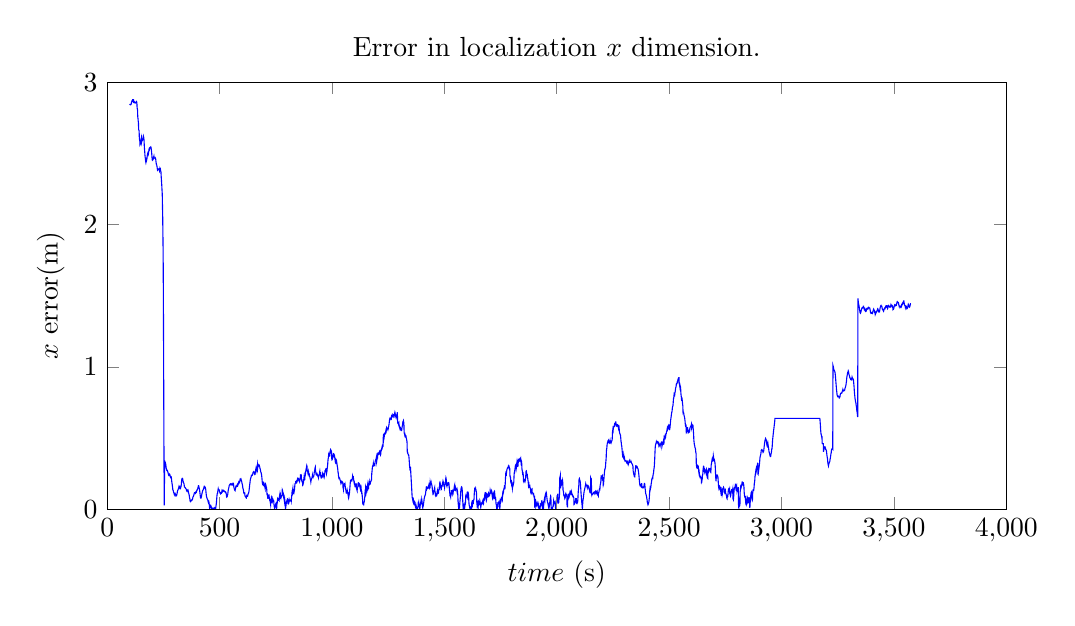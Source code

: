 % This file was created by matplotlib v0.1.0.
% Copyright (c) 2010--2014, Nico Schlömer <nico.schloemer@gmail.com>
% All rights reserved.
% 
% The lastest updates can be retrieved from
% 
% https://github.com/nschloe/matplotlib2tikz
% 
% where you can also submit bug reports and leavecomments.
% 
\begin{tikzpicture}

\begin{axis}[
title={Error in localization $x$ dimension.},
xlabel={$time$ (s)},
ylabel={$x$ error(m)},
xmin=0, xmax=4000,
ymin=0, ymax=3,
axis on top,
width=13cm,
height=7cm
]
\addplot [blue]
coordinates {
(100,2.842)
(101,2.845)
(102,2.845)
(103,2.845)
(104,2.846)
(105,2.844)
(106,2.846)
(107,2.849)
(108,2.86)
(109,2.863)
(110,2.87)
(111,2.87)
(112,2.874)
(113,2.871)
(114,2.874)
(115,2.87)
(116,2.88)
(117,2.88)
(118,2.87)
(119,2.869)
(120,2.862)
(121,2.863)
(122,2.86)
(123,2.86)
(124,2.856)
(125,2.858)
(126,2.857)
(127,2.857)
(128,2.861)
(129,2.862)
(130,2.866)
(131,2.864)
(132,2.861)
(133,2.827)
(134,2.814)
(135,2.809)
(136,2.759)
(137,2.748)
(138,2.729)
(139,2.72)
(140,2.669)
(141,2.664)
(142,2.663)
(143,2.612)
(144,2.599)
(145,2.59)
(146,2.563)
(147,2.567)
(148,2.573)
(149,2.579)
(150,2.587)
(151,2.6)
(152,2.609)
(153,2.579)
(154,2.586)
(155,2.596)
(156,2.592)
(157,2.594)
(158,2.599)
(159,2.608)
(160,2.615)
(161,2.623)
(162,2.617)
(163,2.609)
(164,2.593)
(165,2.557)
(166,2.532)
(167,2.513)
(168,2.489)
(169,2.475)
(170,2.463)
(171,2.447)
(172,2.439)
(173,2.449)
(174,2.457)
(175,2.452)
(176,2.459)
(177,2.466)
(178,2.481)
(179,2.491)
(180,2.501)
(181,2.505)
(182,2.5)
(183,2.495)
(184,2.503)
(185,2.517)
(186,2.529)
(187,2.537)
(188,2.539)
(189,2.534)
(190,2.54)
(191,2.543)
(192,2.544)
(193,2.545)
(194,2.547)
(195,2.543)
(196,2.533)
(197,2.52)
(198,2.503)
(199,2.484)
(200,2.462)
(201,2.454)
(202,2.456)
(203,2.457)
(204,2.465)
(205,2.463)
(206,2.47)
(207,2.477)
(208,2.483)
(209,2.473)
(210,2.471)
(211,2.468)
(212,2.467)
(213,2.466)
(214,2.469)
(215,2.464)
(216,2.461)
(217,2.444)
(218,2.433)
(219,2.424)
(220,2.422)
(221,2.416)
(222,2.405)
(223,2.395)
(224,2.383)
(225,2.385)
(226,2.386)
(227,2.387)
(228,2.388)
(229,2.391)
(230,2.393)
(231,2.394)
(232,2.387)
(233,2.38)
(234,2.389)
(235,2.38)
(236,2.382)
(237,2.387)
(238,2.378)
(239,2.376)
(240,2.347)
(241,2.322)
(242,2.299)
(243,2.272)
(244,2.242)
(245,2.218)
(246,2.129)
(247,2.053)
(248,1.923)
(249,1.788)
(250,1.491)
(251,1.092)
(252,0.648)
(253,0.256)
(254,0.026)
(255,0.231)
(256,0.304)
(257,0.323)
(258,0.33)
(259,0.326)
(260,0.319)
(261,0.309)
(262,0.297)
(263,0.285)
(264,0.28)
(265,0.273)
(266,0.271)
(267,0.273)
(268,0.271)
(269,0.265)
(270,0.263)
(271,0.254)
(272,0.248)
(273,0.239)
(274,0.237)
(275,0.24)
(276,0.243)
(277,0.247)
(278,0.246)
(279,0.243)
(280,0.231)
(281,0.226)
(282,0.223)
(283,0.226)
(284,0.228)
(285,0.226)
(286,0.215)
(287,0.198)
(288,0.185)
(289,0.176)
(290,0.164)
(291,0.152)
(292,0.137)
(293,0.132)
(294,0.13)
(295,0.121)
(296,0.116)
(297,0.112)
(298,0.107)
(299,0.101)
(300,0.105)
(301,0.107)
(302,0.11)
(303,0.106)
(304,0.104)
(305,0.096)
(306,0.092)
(307,0.093)
(308,0.095)
(309,0.097)
(310,0.105)
(311,0.108)
(312,0.121)
(313,0.128)
(314,0.133)
(315,0.136)
(316,0.14)
(317,0.142)
(318,0.149)
(319,0.156)
(320,0.149)
(321,0.151)
(322,0.154)
(323,0.157)
(324,0.151)
(325,0.144)
(326,0.146)
(327,0.151)
(328,0.156)
(329,0.163)
(330,0.176)
(331,0.197)
(332,0.21)
(333,0.216)
(334,0.217)
(335,0.216)
(336,0.212)
(337,0.201)
(338,0.195)
(339,0.189)
(340,0.185)
(341,0.181)
(342,0.177)
(343,0.163)
(344,0.155)
(345,0.155)
(346,0.153)
(347,0.152)
(348,0.147)
(349,0.146)
(350,0.143)
(351,0.142)
(352,0.14)
(353,0.131)
(354,0.128)
(355,0.131)
(356,0.133)
(357,0.13)
(358,0.129)
(359,0.125)
(360,0.13)
(361,0.124)
(362,0.113)
(363,0.112)
(364,0.103)
(365,0.097)
(366,0.083)
(367,0.078)
(368,0.068)
(369,0.057)
(370,0.053)
(371,0.055)
(372,0.057)
(373,0.061)
(374,0.063)
(375,0.064)
(376,0.061)
(377,0.063)
(378,0.064)
(379,0.067)
(380,0.073)
(381,0.081)
(382,0.087)
(383,0.088)
(384,0.091)
(385,0.096)
(386,0.1)
(387,0.111)
(388,0.113)
(389,0.116)
(390,0.116)
(391,0.116)
(392,0.114)
(393,0.112)
(394,0.12)
(395,0.122)
(396,0.117)
(397,0.118)
(398,0.129)
(399,0.133)
(400,0.133)
(401,0.138)
(402,0.142)
(403,0.145)
(404,0.153)
(405,0.156)
(406,0.165)
(407,0.165)
(408,0.157)
(409,0.15)
(410,0.143)
(411,0.135)
(412,0.122)
(413,0.11)
(414,0.096)
(415,0.08)
(416,0.078)
(417,0.077)
(418,0.082)
(419,0.085)
(420,0.095)
(421,0.103)
(422,0.112)
(423,0.118)
(424,0.125)
(425,0.132)
(426,0.133)
(427,0.134)
(428,0.142)
(429,0.144)
(430,0.151)
(431,0.156)
(432,0.161)
(433,0.16)
(434,0.155)
(435,0.148)
(436,0.145)
(437,0.148)
(438,0.142)
(439,0.13)
(440,0.112)
(441,0.099)
(442,0.089)
(443,0.082)
(444,0.078)
(445,0.073)
(446,0.07)
(447,0.067)
(448,0.062)
(449,0.053)
(450,0.048)
(451,0.053)
(452,0.055)
(453,0.046)
(454,0.034)
(455,0.015)
(456,0.004)
(457,0.017)
(458,0.023)
(459,0.024)
(460,0.019)
(461,0.024)
(462,0.02)
(463,0.016)
(464,0.01)
(465,0.005)
(466,0.007)
(467,0.003)
(468,0.003)
(469,0.004)
(470,0.003)
(471,0.005)
(472,0.003)
(473,0.005)
(474,0.002)
(475,0.003)
(476,0.001)
(477,0.007)
(478,0.009)
(479,0.003)
(480,0.002)
(481,0.002)
(482,0.001)
(483,0.007)
(484,0.021)
(485,0.033)
(486,0.045)
(487,0.065)
(488,0.089)
(489,0.103)
(490,0.111)
(491,0.111)
(492,0.123)
(493,0.134)
(494,0.143)
(495,0.137)
(496,0.137)
(497,0.135)
(498,0.136)
(499,0.13)
(500,0.123)
(501,0.118)
(502,0.113)
(503,0.113)
(504,0.109)
(505,0.112)
(506,0.109)
(507,0.11)
(508,0.111)
(509,0.115)
(510,0.124)
(511,0.132)
(512,0.129)
(513,0.122)
(514,0.124)
(515,0.132)
(516,0.134)
(517,0.134)
(518,0.132)
(519,0.131)
(520,0.126)
(521,0.126)
(522,0.126)
(523,0.122)
(524,0.122)
(525,0.12)
(526,0.122)
(527,0.121)
(528,0.113)
(529,0.113)
(530,0.105)
(531,0.09)
(532,0.085)
(533,0.087)
(534,0.089)
(535,0.098)
(536,0.101)
(537,0.112)
(538,0.127)
(539,0.137)
(540,0.142)
(541,0.151)
(542,0.157)
(543,0.167)
(544,0.168)
(545,0.171)
(546,0.174)
(547,0.173)
(548,0.176)
(549,0.178)
(550,0.179)
(551,0.174)
(552,0.176)
(553,0.177)
(554,0.177)
(555,0.175)
(556,0.169)
(557,0.17)
(558,0.174)
(559,0.182)
(560,0.182)
(561,0.182)
(562,0.178)
(563,0.162)
(564,0.153)
(565,0.146)
(566,0.14)
(567,0.135)
(568,0.132)
(569,0.13)
(570,0.138)
(571,0.145)
(572,0.156)
(573,0.162)
(574,0.161)
(575,0.158)
(576,0.16)
(577,0.165)
(578,0.169)
(579,0.161)
(580,0.161)
(581,0.166)
(582,0.173)
(583,0.175)
(584,0.188)
(585,0.189)
(586,0.195)
(587,0.194)
(588,0.193)
(589,0.189)
(590,0.199)
(591,0.207)
(592,0.205)
(593,0.21)
(594,0.209)
(595,0.212)
(596,0.207)
(597,0.202)
(598,0.194)
(599,0.19)
(600,0.179)
(601,0.175)
(602,0.168)
(603,0.156)
(604,0.144)
(605,0.142)
(606,0.136)
(607,0.124)
(608,0.112)
(609,0.109)
(610,0.108)
(611,0.107)
(612,0.11)
(613,0.095)
(614,0.09)
(615,0.09)
(616,0.089)
(617,0.083)
(618,0.079)
(619,0.078)
(620,0.093)
(621,0.096)
(622,0.093)
(623,0.093)
(624,0.09)
(625,0.091)
(626,0.098)
(627,0.106)
(628,0.111)
(629,0.112)
(630,0.119)
(631,0.127)
(632,0.142)
(633,0.155)
(634,0.173)
(635,0.182)
(636,0.197)
(637,0.209)
(638,0.214)
(639,0.219)
(640,0.225)
(641,0.232)
(642,0.238)
(643,0.239)
(644,0.238)
(645,0.24)
(646,0.239)
(647,0.243)
(648,0.25)
(649,0.258)
(650,0.258)
(651,0.262)
(652,0.264)
(653,0.261)
(654,0.256)
(655,0.252)
(656,0.247)
(657,0.243)
(658,0.244)
(659,0.259)
(660,0.268)
(661,0.28)
(662,0.288)
(663,0.275)
(664,0.276)
(665,0.281)
(666,0.272)
(667,0.287)
(668,0.301)
(669,0.314)
(670,0.295)
(671,0.308)
(672,0.311)
(673,0.307)
(674,0.305)
(675,0.307)
(676,0.304)
(677,0.306)
(678,0.298)
(679,0.294)
(680,0.284)
(681,0.281)
(682,0.272)
(683,0.263)
(684,0.259)
(685,0.255)
(686,0.248)
(687,0.239)
(688,0.225)
(689,0.207)
(690,0.189)
(691,0.18)
(692,0.184)
(693,0.183)
(694,0.178)
(695,0.186)
(696,0.188)
(697,0.184)
(698,0.171)
(699,0.162)
(700,0.163)
(701,0.167)
(702,0.15)
(703,0.143)
(704,0.163)
(705,0.175)
(706,0.171)
(707,0.16)
(708,0.155)
(709,0.149)
(710,0.137)
(711,0.103)
(712,0.1)
(713,0.102)
(714,0.077)
(715,0.076)
(716,0.077)
(717,0.087)
(718,0.091)
(719,0.092)
(720,0.104)
(721,0.08)
(722,0.073)
(723,0.062)
(724,0.058)
(725,0.056)
(726,0.043)
(727,0.033)
(728,0.059)
(729,0.056)
(730,0.053)
(731,0.083)
(732,0.079)
(733,0.075)
(734,0.078)
(735,0.066)
(736,0.056)
(737,0.062)
(738,0.066)
(739,0.062)
(740,0.061)
(741,0.056)
(742,0.033)
(743,0.022)
(744,0.011)
(745,0.002)
(746,0.008)
(747,0.02)
(748,0.019)
(749,0.03)
(750,0.038)
(751,0.041)
(752,0.017)
(753,0.013)
(754,0.006)
(755,0.031)
(756,0.039)
(757,0.05)
(758,0.069)
(759,0.077)
(760,0.075)
(761,0.075)
(762,0.068)
(763,0.067)
(764,0.061)
(765,0.059)
(766,0.084)
(767,0.094)
(768,0.103)
(769,0.072)
(770,0.089)
(771,0.097)
(772,0.085)
(773,0.079)
(774,0.087)
(775,0.086)
(776,0.087)
(777,0.093)
(778,0.098)
(779,0.136)
(780,0.132)
(781,0.12)
(782,0.116)
(783,0.115)
(784,0.103)
(785,0.089)
(786,0.075)
(787,0.071)
(788,0.062)
(789,0.051)
(790,0.067)
(791,0.053)
(792,0.042)
(793,0.001)
(794,0.009)
(795,0.019)
(796,0.035)
(797,0.043)
(798,0.051)
(799,0.059)
(800,0.06)
(801,0.069)
(802,0.072)
(803,0.07)
(804,0.038)
(805,0.049)
(806,0.038)
(807,0.04)
(808,0.042)
(809,0.05)
(810,0.065)
(811,0.059)
(812,0.058)
(813,0.064)
(814,0.065)
(815,0.065)
(816,0.064)
(817,0.061)
(818,0.066)
(819,0.058)
(820,0.078)
(821,0.092)
(822,0.112)
(823,0.129)
(824,0.13)
(825,0.136)
(826,0.146)
(827,0.121)
(828,0.127)
(829,0.119)
(830,0.123)
(831,0.117)
(832,0.125)
(833,0.134)
(834,0.151)
(835,0.172)
(836,0.18)
(837,0.182)
(838,0.183)
(839,0.195)
(840,0.196)
(841,0.183)
(842,0.183)
(843,0.183)
(844,0.199)
(845,0.198)
(846,0.207)
(847,0.214)
(848,0.212)
(849,0.207)
(850,0.214)
(851,0.211)
(852,0.212)
(853,0.206)
(854,0.205)
(855,0.2)
(856,0.194)
(857,0.201)
(858,0.212)
(859,0.22)
(860,0.239)
(861,0.238)
(862,0.241)
(863,0.242)
(864,0.215)
(865,0.204)
(866,0.198)
(867,0.201)
(868,0.194)
(869,0.188)
(870,0.168)
(871,0.17)
(872,0.184)
(873,0.184)
(874,0.2)
(875,0.214)
(876,0.227)
(877,0.209)
(878,0.206)
(879,0.207)
(880,0.233)
(881,0.236)
(882,0.248)
(883,0.26)
(884,0.273)
(885,0.281)
(886,0.29)
(887,0.298)
(888,0.306)
(889,0.3)
(890,0.272)
(891,0.266)
(892,0.264)
(893,0.253)
(894,0.246)
(895,0.251)
(896,0.261)
(897,0.247)
(898,0.244)
(899,0.245)
(900,0.23)
(901,0.23)
(902,0.224)
(903,0.213)
(904,0.212)
(905,0.202)
(906,0.192)
(907,0.203)
(908,0.207)
(909,0.211)
(910,0.217)
(911,0.218)
(912,0.226)
(913,0.237)
(914,0.224)
(915,0.223)
(916,0.222)
(917,0.232)
(918,0.234)
(919,0.233)
(920,0.24)
(921,0.255)
(922,0.265)
(923,0.274)
(924,0.28)
(925,0.292)
(926,0.296)
(927,0.265)
(928,0.261)
(929,0.249)
(930,0.241)
(931,0.239)
(932,0.239)
(933,0.24)
(934,0.247)
(935,0.243)
(936,0.235)
(937,0.235)
(938,0.23)
(939,0.233)
(940,0.223)
(941,0.232)
(942,0.234)
(943,0.235)
(944,0.247)
(945,0.26)
(946,0.268)
(947,0.255)
(948,0.249)
(949,0.26)
(950,0.232)
(951,0.227)
(952,0.22)
(953,0.221)
(954,0.227)
(955,0.223)
(956,0.226)
(957,0.233)
(958,0.244)
(959,0.235)
(960,0.239)
(961,0.247)
(962,0.244)
(963,0.239)
(964,0.226)
(965,0.222)
(966,0.23)
(967,0.25)
(968,0.253)
(969,0.269)
(970,0.269)
(971,0.272)
(972,0.277)
(973,0.272)
(974,0.276)
(975,0.27)
(976,0.253)
(977,0.262)
(978,0.267)
(979,0.289)
(980,0.301)
(981,0.315)
(982,0.338)
(983,0.353)
(984,0.36)
(985,0.378)
(986,0.37)
(987,0.372)
(988,0.379)
(989,0.386)
(990,0.371)
(991,0.389)
(992,0.402)
(993,0.413)
(994,0.419)
(995,0.416)
(996,0.412)
(997,0.409)
(998,0.401)
(999,0.356)
(1000,0.346)
(1001,0.347)
(1002,0.361)
(1003,0.36)
(1004,0.368)
(1005,0.382)
(1006,0.387)
(1007,0.385)
(1008,0.379)
(1009,0.385)
(1010,0.382)
(1011,0.378)
(1012,0.371)
(1013,0.353)
(1014,0.344)
(1015,0.334)
(1016,0.339)
(1017,0.344)
(1018,0.335)
(1019,0.324)
(1020,0.326)
(1021,0.333)
(1022,0.323)
(1023,0.31)
(1024,0.299)
(1025,0.293)
(1026,0.278)
(1027,0.259)
(1028,0.254)
(1029,0.234)
(1030,0.228)
(1031,0.216)
(1032,0.217)
(1033,0.221)
(1034,0.219)
(1035,0.212)
(1036,0.205)
(1037,0.201)
(1038,0.199)
(1039,0.187)
(1040,0.18)
(1041,0.184)
(1042,0.191)
(1043,0.187)
(1044,0.186)
(1045,0.188)
(1046,0.192)
(1047,0.19)
(1048,0.188)
(1049,0.154)
(1050,0.149)
(1051,0.139)
(1052,0.158)
(1053,0.166)
(1054,0.177)
(1055,0.178)
(1056,0.174)
(1057,0.17)
(1058,0.175)
(1059,0.16)
(1060,0.151)
(1061,0.14)
(1062,0.133)
(1063,0.121)
(1064,0.113)
(1065,0.114)
(1066,0.114)
(1067,0.121)
(1068,0.132)
(1069,0.124)
(1070,0.114)
(1071,0.117)
(1072,0.113)
(1073,0.084)
(1074,0.078)
(1075,0.087)
(1076,0.096)
(1077,0.105)
(1078,0.115)
(1079,0.134)
(1080,0.154)
(1081,0.177)
(1082,0.196)
(1083,0.195)
(1084,0.205)
(1085,0.206)
(1086,0.203)
(1087,0.208)
(1088,0.208)
(1089,0.204)
(1090,0.211)
(1091,0.219)
(1092,0.233)
(1093,0.226)
(1094,0.225)
(1095,0.226)
(1096,0.211)
(1097,0.202)
(1098,0.192)
(1099,0.183)
(1100,0.187)
(1101,0.179)
(1102,0.174)
(1103,0.153)
(1104,0.17)
(1105,0.173)
(1106,0.17)
(1107,0.169)
(1108,0.181)
(1109,0.146)
(1110,0.141)
(1111,0.135)
(1112,0.13)
(1113,0.152)
(1114,0.155)
(1115,0.156)
(1116,0.179)
(1117,0.184)
(1118,0.185)
(1119,0.174)
(1120,0.18)
(1121,0.18)
(1122,0.177)
(1123,0.169)
(1124,0.157)
(1125,0.151)
(1126,0.144)
(1127,0.16)
(1128,0.156)
(1129,0.159)
(1130,0.138)
(1131,0.135)
(1132,0.115)
(1133,0.117)
(1134,0.106)
(1135,0.088)
(1136,0.074)
(1137,0.04)
(1138,0.035)
(1139,0.033)
(1140,0.033)
(1141,0.031)
(1142,0.04)
(1143,0.053)
(1144,0.054)
(1145,0.068)
(1146,0.085)
(1147,0.112)
(1148,0.105)
(1149,0.102)
(1150,0.154)
(1151,0.148)
(1152,0.151)
(1153,0.123)
(1154,0.132)
(1155,0.142)
(1156,0.14)
(1157,0.149)
(1158,0.164)
(1159,0.174)
(1160,0.15)
(1161,0.16)
(1162,0.162)
(1163,0.157)
(1164,0.179)
(1165,0.181)
(1166,0.191)
(1167,0.176)
(1168,0.179)
(1169,0.178)
(1170,0.177)
(1171,0.185)
(1172,0.194)
(1173,0.195)
(1174,0.198)
(1175,0.204)
(1176,0.205)
(1177,0.25)
(1178,0.262)
(1179,0.279)
(1180,0.297)
(1181,0.302)
(1182,0.306)
(1183,0.31)
(1184,0.32)
(1185,0.303)
(1186,0.303)
(1187,0.304)
(1188,0.314)
(1189,0.317)
(1190,0.32)
(1191,0.316)
(1192,0.332)
(1193,0.338)
(1194,0.344)
(1195,0.349)
(1196,0.352)
(1197,0.36)
(1198,0.367)
(1199,0.335)
(1200,0.345)
(1201,0.352)
(1202,0.363)
(1203,0.362)
(1204,0.394)
(1205,0.395)
(1206,0.394)
(1207,0.389)
(1208,0.385)
(1209,0.386)
(1210,0.392)
(1211,0.407)
(1212,0.408)
(1213,0.41)
(1214,0.391)
(1215,0.386)
(1216,0.381)
(1217,0.386)
(1218,0.405)
(1219,0.411)
(1220,0.414)
(1221,0.421)
(1222,0.431)
(1223,0.438)
(1224,0.432)
(1225,0.438)
(1226,0.441)
(1227,0.442)
(1228,0.499)
(1229,0.517)
(1230,0.531)
(1231,0.494)
(1232,0.503)
(1233,0.515)
(1234,0.527)
(1235,0.533)
(1236,0.532)
(1237,0.537)
(1238,0.538)
(1239,0.546)
(1240,0.536)
(1241,0.539)
(1242,0.564)
(1243,0.573)
(1244,0.569)
(1245,0.567)
(1246,0.568)
(1247,0.564)
(1248,0.561)
(1249,0.557)
(1250,0.562)
(1251,0.578)
(1252,0.58)
(1253,0.587)
(1254,0.598)
(1255,0.612)
(1256,0.626)
(1257,0.635)
(1258,0.639)
(1259,0.636)
(1260,0.632)
(1261,0.634)
(1262,0.638)
(1263,0.64)
(1264,0.637)
(1265,0.655)
(1266,0.66)
(1267,0.661)
(1268,0.664)
(1269,0.656)
(1270,0.656)
(1271,0.647)
(1272,0.646)
(1273,0.657)
(1274,0.664)
(1275,0.665)
(1276,0.663)
(1277,0.658)
(1278,0.669)
(1279,0.674)
(1280,0.681)
(1281,0.675)
(1282,0.665)
(1283,0.659)
(1284,0.649)
(1285,0.644)
(1286,0.651)
(1287,0.66)
(1288,0.659)
(1289,0.654)
(1290,0.672)
(1291,0.681)
(1292,0.61)
(1293,0.612)
(1294,0.612)
(1295,0.61)
(1296,0.597)
(1297,0.592)
(1298,0.599)
(1299,0.581)
(1300,0.582)
(1301,0.573)
(1302,0.567)
(1303,0.573)
(1304,0.574)
(1305,0.558)
(1306,0.559)
(1307,0.562)
(1308,0.559)
(1309,0.553)
(1310,0.553)
(1311,0.567)
(1312,0.576)
(1313,0.586)
(1314,0.593)
(1315,0.608)
(1316,0.617)
(1317,0.618)
(1318,0.622)
(1319,0.61)
(1320,0.609)
(1321,0.542)
(1322,0.532)
(1323,0.527)
(1324,0.519)
(1325,0.524)
(1326,0.516)
(1327,0.512)
(1328,0.518)
(1329,0.517)
(1330,0.504)
(1331,0.498)
(1332,0.491)
(1333,0.481)
(1334,0.472)
(1335,0.406)
(1336,0.397)
(1337,0.398)
(1338,0.389)
(1339,0.388)
(1340,0.381)
(1341,0.381)
(1342,0.375)
(1343,0.356)
(1344,0.335)
(1345,0.309)
(1346,0.294)
(1347,0.283)
(1348,0.269)
(1349,0.299)
(1350,0.279)
(1351,0.246)
(1352,0.223)
(1353,0.193)
(1354,0.168)
(1355,0.136)
(1356,0.106)
(1357,0.084)
(1358,0.075)
(1359,0.067)
(1360,0.079)
(1361,0.079)
(1362,0.069)
(1363,0.04)
(1364,0.037)
(1365,0.045)
(1366,0.051)
(1367,0.053)
(1368,0.037)
(1369,0.034)
(1370,0.026)
(1371,0.021)
(1372,0.012)
(1373,0.008)
(1374,0.027)
(1375,0.02)
(1376,0.004)
(1377,0.001)
(1378,0.003)
(1379,0.007)
(1380,0.006)
(1381,0.013)
(1382,0.015)
(1383,0.018)
(1384,0.044)
(1385,0.042)
(1386,0.049)
(1387,0.033)
(1388,0.027)
(1389,0.014)
(1390,0.0)
(1391,0.002)
(1392,0.014)
(1393,0.035)
(1394,0.04)
(1395,0.048)
(1396,0.056)
(1397,0.065)
(1398,0.038)
(1399,0.039)
(1400,0.038)
(1401,0.05)
(1402,0.038)
(1403,0.016)
(1404,0.009)
(1405,0.019)
(1406,0.023)
(1407,0.031)
(1408,0.044)
(1409,0.055)
(1410,0.072)
(1411,0.079)
(1412,0.086)
(1413,0.091)
(1414,0.097)
(1415,0.099)
(1416,0.105)
(1417,0.117)
(1418,0.131)
(1419,0.144)
(1420,0.156)
(1421,0.155)
(1422,0.147)
(1423,0.154)
(1424,0.153)
(1425,0.153)
(1426,0.148)
(1427,0.15)
(1428,0.153)
(1429,0.16)
(1430,0.156)
(1431,0.164)
(1432,0.173)
(1433,0.167)
(1434,0.154)
(1435,0.147)
(1436,0.15)
(1437,0.185)
(1438,0.175)
(1439,0.182)
(1440,0.184)
(1441,0.189)
(1442,0.177)
(1443,0.178)
(1444,0.17)
(1445,0.163)
(1446,0.153)
(1447,0.132)
(1448,0.126)
(1449,0.113)
(1450,0.098)
(1451,0.123)
(1452,0.12)
(1453,0.121)
(1454,0.127)
(1455,0.134)
(1456,0.145)
(1457,0.151)
(1458,0.128)
(1459,0.115)
(1460,0.104)
(1461,0.111)
(1462,0.107)
(1463,0.094)
(1464,0.092)
(1465,0.092)
(1466,0.095)
(1467,0.1)
(1468,0.118)
(1469,0.131)
(1470,0.136)
(1471,0.11)
(1472,0.11)
(1473,0.111)
(1474,0.114)
(1475,0.133)
(1476,0.134)
(1477,0.138)
(1478,0.143)
(1479,0.172)
(1480,0.165)
(1481,0.169)
(1482,0.177)
(1483,0.168)
(1484,0.162)
(1485,0.148)
(1486,0.153)
(1487,0.148)
(1488,0.162)
(1489,0.161)
(1490,0.161)
(1491,0.172)
(1492,0.182)
(1493,0.188)
(1494,0.197)
(1495,0.191)
(1496,0.189)
(1497,0.173)
(1498,0.166)
(1499,0.168)
(1500,0.164)
(1501,0.153)
(1502,0.167)
(1503,0.174)
(1504,0.185)
(1505,0.183)
(1506,0.211)
(1507,0.221)
(1508,0.215)
(1509,0.188)
(1510,0.168)
(1511,0.163)
(1512,0.184)
(1513,0.181)
(1514,0.172)
(1515,0.17)
(1516,0.177)
(1517,0.182)
(1518,0.181)
(1519,0.186)
(1520,0.185)
(1521,0.174)
(1522,0.148)
(1523,0.132)
(1524,0.115)
(1525,0.099)
(1526,0.101)
(1527,0.091)
(1528,0.085)
(1529,0.104)
(1530,0.108)
(1531,0.116)
(1532,0.133)
(1533,0.116)
(1534,0.113)
(1535,0.107)
(1536,0.122)
(1537,0.127)
(1538,0.12)
(1539,0.115)
(1540,0.127)
(1541,0.132)
(1542,0.137)
(1543,0.142)
(1544,0.155)
(1545,0.164)
(1546,0.17)
(1547,0.135)
(1548,0.132)
(1549,0.131)
(1550,0.148)
(1551,0.141)
(1552,0.138)
(1553,0.139)
(1554,0.14)
(1555,0.142)
(1556,0.13)
(1557,0.138)
(1558,0.131)
(1559,0.116)
(1560,0.097)
(1561,0.052)
(1562,0.035)
(1563,0.019)
(1564,0.03)
(1565,0.021)
(1566,0.006)
(1567,0.007)
(1568,0.021)
(1569,0.049)
(1570,0.062)
(1571,0.082)
(1572,0.1)
(1573,0.123)
(1574,0.142)
(1575,0.149)
(1576,0.155)
(1577,0.157)
(1578,0.154)
(1579,0.146)
(1580,0.122)
(1581,0.087)
(1582,0.052)
(1583,0.023)
(1584,0.005)
(1585,0.014)
(1586,0.022)
(1587,0.027)
(1588,0.003)
(1589,0.004)
(1590,0.004)
(1591,0.019)
(1592,0.03)
(1593,0.033)
(1594,0.046)
(1595,0.092)
(1596,0.098)
(1597,0.094)
(1598,0.092)
(1599,0.089)
(1600,0.089)
(1601,0.084)
(1602,0.119)
(1603,0.12)
(1604,0.118)
(1605,0.112)
(1606,0.1)
(1607,0.106)
(1608,0.095)
(1609,0.054)
(1610,0.034)
(1611,0.026)
(1612,0.02)
(1613,0.009)
(1614,0.003)
(1615,0.005)
(1616,0.004)
(1617,0.012)
(1618,0.015)
(1619,0.012)
(1620,0.004)
(1621,0.022)
(1622,0.044)
(1623,0.05)
(1624,0.058)
(1625,0.059)
(1626,0.036)
(1627,0.045)
(1628,0.05)
(1629,0.047)
(1630,0.062)
(1631,0.066)
(1632,0.068)
(1633,0.106)
(1634,0.125)
(1635,0.143)
(1636,0.141)
(1637,0.142)
(1638,0.141)
(1639,0.146)
(1640,0.135)
(1641,0.134)
(1642,0.124)
(1643,0.113)
(1644,0.054)
(1645,0.037)
(1646,0.022)
(1647,0.027)
(1648,0.026)
(1649,0.02)
(1650,0.012)
(1651,0.057)
(1652,0.054)
(1653,0.044)
(1654,0.032)
(1655,0.035)
(1656,0.035)
(1657,0.04)
(1658,0.057)
(1659,0.05)
(1660,0.042)
(1661,0.026)
(1662,0.014)
(1663,0.022)
(1664,0.035)
(1665,0.039)
(1666,0.034)
(1667,0.034)
(1668,0.043)
(1669,0.05)
(1670,0.052)
(1671,0.058)
(1672,0.051)
(1673,0.041)
(1674,0.038)
(1675,0.071)
(1676,0.076)
(1677,0.076)
(1678,0.072)
(1679,0.087)
(1680,0.08)
(1681,0.087)
(1682,0.115)
(1683,0.115)
(1684,0.116)
(1685,0.108)
(1686,0.072)
(1687,0.06)
(1688,0.065)
(1689,0.109)
(1690,0.108)
(1691,0.103)
(1692,0.095)
(1693,0.09)
(1694,0.086)
(1695,0.088)
(1696,0.094)
(1697,0.111)
(1698,0.107)
(1699,0.104)
(1700,0.094)
(1701,0.096)
(1702,0.104)
(1703,0.109)
(1704,0.132)
(1705,0.125)
(1706,0.116)
(1707,0.115)
(1708,0.122)
(1709,0.122)
(1710,0.129)
(1711,0.124)
(1712,0.105)
(1713,0.093)
(1714,0.106)
(1715,0.108)
(1716,0.093)
(1717,0.08)
(1718,0.086)
(1719,0.08)
(1720,0.079)
(1721,0.116)
(1722,0.124)
(1723,0.126)
(1724,0.111)
(1725,0.094)
(1726,0.083)
(1727,0.064)
(1728,0.084)
(1729,0.059)
(1730,0.04)
(1731,0.032)
(1732,0.018)
(1733,0.003)
(1734,0.007)
(1735,0.004)
(1736,0.011)
(1737,0.031)
(1738,0.04)
(1739,0.038)
(1740,0.04)
(1741,0.048)
(1742,0.049)
(1743,0.052)
(1744,0.021)
(1745,0.012)
(1746,0.007)
(1747,0.005)
(1748,0.028)
(1749,0.052)
(1750,0.045)
(1751,0.05)
(1752,0.057)
(1753,0.068)
(1754,0.078)
(1755,0.081)
(1756,0.076)
(1757,0.075)
(1758,0.069)
(1759,0.102)
(1760,0.114)
(1761,0.129)
(1762,0.112)
(1763,0.118)
(1764,0.133)
(1765,0.144)
(1766,0.144)
(1767,0.156)
(1768,0.169)
(1769,0.139)
(1770,0.151)
(1771,0.184)
(1772,0.216)
(1773,0.245)
(1774,0.266)
(1775,0.232)
(1776,0.248)
(1777,0.263)
(1778,0.273)
(1779,0.282)
(1780,0.285)
(1781,0.29)
(1782,0.291)
(1783,0.289)
(1784,0.297)
(1785,0.303)
(1786,0.299)
(1787,0.3)
(1788,0.301)
(1789,0.289)
(1790,0.288)
(1791,0.284)
(1792,0.232)
(1793,0.227)
(1794,0.227)
(1795,0.206)
(1796,0.182)
(1797,0.194)
(1798,0.205)
(1799,0.176)
(1800,0.164)
(1801,0.159)
(1802,0.167)
(1803,0.146)
(1804,0.157)
(1805,0.161)
(1806,0.165)
(1807,0.178)
(1808,0.181)
(1809,0.192)
(1810,0.23)
(1811,0.255)
(1812,0.261)
(1813,0.27)
(1814,0.279)
(1815,0.293)
(1816,0.303)
(1817,0.311)
(1818,0.311)
(1819,0.314)
(1820,0.286)
(1821,0.295)
(1822,0.309)
(1823,0.327)
(1824,0.341)
(1825,0.335)
(1826,0.336)
(1827,0.298)
(1828,0.312)
(1829,0.336)
(1830,0.344)
(1831,0.34)
(1832,0.345)
(1833,0.347)
(1834,0.344)
(1835,0.353)
(1836,0.355)
(1837,0.344)
(1838,0.34)
(1839,0.341)
(1840,0.349)
(1841,0.333)
(1842,0.342)
(1843,0.338)
(1844,0.327)
(1845,0.289)
(1846,0.274)
(1847,0.269)
(1848,0.255)
(1849,0.259)
(1850,0.257)
(1851,0.241)
(1852,0.198)
(1853,0.194)
(1854,0.204)
(1855,0.204)
(1856,0.208)
(1857,0.207)
(1858,0.2)
(1859,0.195)
(1860,0.202)
(1861,0.214)
(1862,0.223)
(1863,0.262)
(1864,0.268)
(1865,0.269)
(1866,0.245)
(1867,0.249)
(1868,0.246)
(1869,0.244)
(1870,0.221)
(1871,0.216)
(1872,0.202)
(1873,0.194)
(1874,0.173)
(1875,0.18)
(1876,0.182)
(1877,0.155)
(1878,0.157)
(1879,0.168)
(1880,0.168)
(1881,0.153)
(1882,0.148)
(1883,0.147)
(1884,0.123)
(1885,0.114)
(1886,0.11)
(1887,0.115)
(1888,0.137)
(1889,0.139)
(1890,0.141)
(1891,0.116)
(1892,0.117)
(1893,0.116)
(1894,0.109)
(1895,0.104)
(1896,0.106)
(1897,0.107)
(1898,0.096)
(1899,0.085)
(1900,0.082)
(1901,0.084)
(1902,0.017)
(1903,0.018)
(1904,0.014)
(1905,0.072)
(1906,0.055)
(1907,0.035)
(1908,0.029)
(1909,0.032)
(1910,0.029)
(1911,0.025)
(1912,0.036)
(1913,0.029)
(1914,0.033)
(1915,0.031)
(1916,0.032)
(1917,0.043)
(1918,0.038)
(1919,0.019)
(1920,0.009)
(1921,0.004)
(1922,0.007)
(1923,0.01)
(1924,0.014)
(1925,0.011)
(1926,0.002)
(1927,0.03)
(1928,0.027)
(1929,0.032)
(1930,0.038)
(1931,0.036)
(1932,0.032)
(1933,0.058)
(1934,0.059)
(1935,0.04)
(1936,0.021)
(1937,0.029)
(1938,0.016)
(1939,0.0)
(1940,0.017)
(1941,0.003)
(1942,0.026)
(1943,0.047)
(1944,0.062)
(1945,0.068)
(1946,0.077)
(1947,0.084)
(1948,0.071)
(1949,0.089)
(1950,0.104)
(1951,0.109)
(1952,0.115)
(1953,0.119)
(1954,0.113)
(1955,0.094)
(1956,0.084)
(1957,0.07)
(1958,0.059)
(1959,0.05)
(1960,0.044)
(1961,0.037)
(1962,0.029)
(1963,0.021)
(1964,0.026)
(1965,0.004)
(1966,0.008)
(1967,0.023)
(1968,0.04)
(1969,0.048)
(1970,0.058)
(1971,0.073)
(1972,0.083)
(1973,0.093)
(1974,0.09)
(1975,0.001)
(1976,0.006)
(1977,0.01)
(1978,0.009)
(1979,0.006)
(1980,0.003)
(1981,0.003)
(1982,0.014)
(1983,0.015)
(1984,0.027)
(1985,0.026)
(1986,0.056)
(1987,0.049)
(1988,0.05)
(1989,0.048)
(1990,0.048)
(1991,0.042)
(1992,0.047)
(1993,0.034)
(1994,0.02)
(1995,0.006)
(1996,0.018)
(1997,0.014)
(1998,0.007)
(1999,0.055)
(2000,0.072)
(2001,0.085)
(2002,0.093)
(2003,0.092)
(2004,0.098)
(2005,0.108)
(2006,0.038)
(2007,0.05)
(2008,0.051)
(2009,0.05)
(2010,0.068)
(2011,0.077)
(2012,0.09)
(2013,0.213)
(2014,0.226)
(2015,0.228)
(2016,0.236)
(2017,0.147)
(2018,0.159)
(2019,0.169)
(2020,0.184)
(2021,0.184)
(2022,0.2)
(2023,0.198)
(2024,0.183)
(2025,0.188)
(2026,0.199)
(2027,0.186)
(2028,0.135)
(2029,0.128)
(2030,0.124)
(2031,0.099)
(2032,0.095)
(2033,0.096)
(2034,0.091)
(2035,0.083)
(2036,0.075)
(2037,0.079)
(2038,0.084)
(2039,0.104)
(2040,0.108)
(2041,0.098)
(2042,0.096)
(2043,0.094)
(2044,0.097)
(2045,0.087)
(2046,0.024)
(2047,0.018)
(2048,0.017)
(2049,0.072)
(2050,0.077)
(2051,0.096)
(2052,0.109)
(2053,0.084)
(2054,0.079)
(2055,0.082)
(2056,0.097)
(2057,0.108)
(2058,0.113)
(2059,0.121)
(2060,0.118)
(2061,0.121)
(2062,0.115)
(2063,0.098)
(2064,0.114)
(2065,0.125)
(2066,0.119)
(2067,0.11)
(2068,0.107)
(2069,0.101)
(2070,0.101)
(2071,0.092)
(2072,0.09)
(2073,0.086)
(2074,0.088)
(2075,0.083)
(2076,0.08)
(2077,0.033)
(2078,0.035)
(2079,0.04)
(2080,0.042)
(2081,0.047)
(2082,0.051)
(2083,0.059)
(2084,0.07)
(2085,0.068)
(2086,0.073)
(2087,0.073)
(2088,0.045)
(2089,0.047)
(2090,0.051)
(2091,0.043)
(2092,0.046)
(2093,0.052)
(2094,0.065)
(2095,0.102)
(2096,0.128)
(2097,0.144)
(2098,0.158)
(2099,0.204)
(2100,0.212)
(2101,0.215)
(2102,0.206)
(2103,0.203)
(2104,0.197)
(2105,0.187)
(2106,0.165)
(2107,0.143)
(2108,0.116)
(2109,0.094)
(2110,0.075)
(2111,0.056)
(2112,0.037)
(2113,0.026)
(2114,0.003)
(2115,0.019)
(2116,0.056)
(2117,0.064)
(2118,0.073)
(2119,0.087)
(2120,0.102)
(2121,0.113)
(2122,0.126)
(2123,0.133)
(2124,0.138)
(2125,0.146)
(2126,0.153)
(2127,0.163)
(2128,0.168)
(2129,0.178)
(2130,0.171)
(2131,0.17)
(2132,0.167)
(2133,0.168)
(2134,0.162)
(2135,0.157)
(2136,0.15)
(2137,0.158)
(2138,0.162)
(2139,0.166)
(2140,0.164)
(2141,0.161)
(2142,0.153)
(2143,0.147)
(2144,0.141)
(2145,0.138)
(2146,0.132)
(2147,0.124)
(2148,0.117)
(2149,0.115)
(2150,0.117)
(2151,0.219)
(2152,0.214)
(2153,0.215)
(2154,0.214)
(2155,0.106)
(2156,0.099)
(2157,0.105)
(2158,0.102)
(2159,0.103)
(2160,0.105)
(2161,0.107)
(2162,0.112)
(2163,0.115)
(2164,0.112)
(2165,0.113)
(2166,0.116)
(2167,0.111)
(2168,0.117)
(2169,0.121)
(2170,0.122)
(2171,0.12)
(2172,0.115)
(2173,0.121)
(2174,0.129)
(2175,0.128)
(2176,0.12)
(2177,0.118)
(2178,0.11)
(2179,0.111)
(2180,0.117)
(2181,0.1)
(2182,0.099)
(2183,0.105)
(2184,0.097)
(2185,0.093)
(2186,0.114)
(2187,0.117)
(2188,0.122)
(2189,0.134)
(2190,0.14)
(2191,0.138)
(2192,0.137)
(2193,0.169)
(2194,0.172)
(2195,0.18)
(2196,0.192)
(2197,0.218)
(2198,0.213)
(2199,0.225)
(2200,0.232)
(2201,0.23)
(2202,0.231)
(2203,0.234)
(2204,0.209)
(2205,0.211)
(2206,0.209)
(2207,0.169)
(2208,0.174)
(2209,0.194)
(2210,0.213)
(2211,0.235)
(2212,0.256)
(2213,0.267)
(2214,0.282)
(2215,0.283)
(2216,0.289)
(2217,0.298)
(2218,0.325)
(2219,0.341)
(2220,0.362)
(2221,0.408)
(2222,0.423)
(2223,0.43)
(2224,0.454)
(2225,0.461)
(2226,0.468)
(2227,0.473)
(2228,0.48)
(2229,0.48)
(2230,0.483)
(2231,0.47)
(2232,0.47)
(2233,0.466)
(2234,0.469)
(2235,0.473)
(2236,0.476)
(2237,0.483)
(2238,0.47)
(2239,0.473)
(2240,0.476)
(2241,0.473)
(2242,0.467)
(2243,0.472)
(2244,0.477)
(2245,0.481)
(2246,0.484)
(2247,0.496)
(2248,0.541)
(2249,0.552)
(2250,0.564)
(2251,0.556)
(2252,0.575)
(2253,0.575)
(2254,0.582)
(2255,0.583)
(2256,0.586)
(2257,0.594)
(2258,0.59)
(2259,0.597)
(2260,0.597)
(2261,0.606)
(2262,0.614)
(2263,0.614)
(2264,0.597)
(2265,0.59)
(2266,0.584)
(2267,0.583)
(2268,0.591)
(2269,0.59)
(2270,0.594)
(2271,0.593)
(2272,0.587)
(2273,0.586)
(2274,0.576)
(2275,0.589)
(2276,0.589)
(2277,0.58)
(2278,0.562)
(2279,0.545)
(2280,0.534)
(2281,0.532)
(2282,0.527)
(2283,0.523)
(2284,0.515)
(2285,0.496)
(2286,0.477)
(2287,0.47)
(2288,0.45)
(2289,0.446)
(2290,0.432)
(2291,0.413)
(2292,0.393)
(2293,0.378)
(2294,0.366)
(2295,0.366)
(2296,0.366)
(2297,0.362)
(2298,0.381)
(2299,0.371)
(2300,0.371)
(2301,0.366)
(2302,0.35)
(2303,0.342)
(2304,0.338)
(2305,0.34)
(2306,0.34)
(2307,0.34)
(2308,0.341)
(2309,0.338)
(2310,0.333)
(2311,0.326)
(2312,0.327)
(2313,0.333)
(2314,0.336)
(2315,0.337)
(2316,0.319)
(2317,0.317)
(2318,0.312)
(2319,0.317)
(2320,0.329)
(2321,0.33)
(2322,0.333)
(2323,0.339)
(2324,0.331)
(2325,0.329)
(2326,0.33)
(2327,0.333)
(2328,0.333)
(2329,0.332)
(2330,0.338)
(2331,0.333)
(2332,0.33)
(2333,0.323)
(2334,0.322)
(2335,0.32)
(2336,0.314)
(2337,0.313)
(2338,0.307)
(2339,0.302)
(2340,0.268)
(2341,0.264)
(2342,0.251)
(2343,0.245)
(2344,0.24)
(2345,0.231)
(2346,0.23)
(2347,0.228)
(2348,0.241)
(2349,0.263)
(2350,0.274)
(2351,0.302)
(2352,0.305)
(2353,0.305)
(2354,0.295)
(2355,0.298)
(2356,0.296)
(2357,0.293)
(2358,0.296)
(2359,0.291)
(2360,0.287)
(2361,0.286)
(2362,0.282)
(2363,0.27)
(2364,0.262)
(2365,0.246)
(2366,0.231)
(2367,0.212)
(2368,0.195)
(2369,0.18)
(2370,0.168)
(2371,0.164)
(2372,0.165)
(2373,0.168)
(2374,0.17)
(2375,0.164)
(2376,0.173)
(2377,0.179)
(2378,0.179)
(2379,0.154)
(2380,0.152)
(2381,0.15)
(2382,0.151)
(2383,0.155)
(2384,0.154)
(2385,0.152)
(2386,0.157)
(2387,0.157)
(2388,0.159)
(2389,0.173)
(2390,0.18)
(2391,0.179)
(2392,0.176)
(2393,0.144)
(2394,0.138)
(2395,0.12)
(2396,0.109)
(2397,0.105)
(2398,0.098)
(2399,0.092)
(2400,0.085)
(2401,0.072)
(2402,0.066)
(2403,0.048)
(2404,0.045)
(2405,0.037)
(2406,0.031)
(2407,0.035)
(2408,0.039)
(2409,0.046)
(2410,0.052)
(2411,0.065)
(2412,0.08)
(2413,0.111)
(2414,0.131)
(2415,0.144)
(2416,0.137)
(2417,0.145)
(2418,0.149)
(2419,0.16)
(2420,0.176)
(2421,0.186)
(2422,0.194)
(2423,0.209)
(2424,0.215)
(2425,0.219)
(2426,0.216)
(2427,0.215)
(2428,0.231)
(2429,0.247)
(2430,0.248)
(2431,0.258)
(2432,0.278)
(2433,0.286)
(2434,0.3)
(2435,0.324)
(2436,0.356)
(2437,0.395)
(2438,0.429)
(2439,0.449)
(2440,0.453)
(2441,0.459)
(2442,0.464)
(2443,0.472)
(2444,0.466)
(2445,0.466)
(2446,0.471)
(2447,0.467)
(2448,0.472)
(2449,0.47)
(2450,0.472)
(2451,0.466)
(2452,0.466)
(2453,0.467)
(2454,0.452)
(2455,0.458)
(2456,0.451)
(2457,0.451)
(2458,0.447)
(2459,0.451)
(2460,0.445)
(2461,0.453)
(2462,0.457)
(2463,0.456)
(2464,0.46)
(2465,0.47)
(2466,0.473)
(2467,0.473)
(2468,0.441)
(2469,0.449)
(2470,0.453)
(2471,0.454)
(2472,0.456)
(2473,0.466)
(2474,0.474)
(2475,0.461)
(2476,0.459)
(2477,0.465)
(2478,0.504)
(2479,0.501)
(2480,0.507)
(2481,0.501)
(2482,0.505)
(2483,0.509)
(2484,0.53)
(2485,0.516)
(2486,0.527)
(2487,0.529)
(2488,0.541)
(2489,0.546)
(2490,0.55)
(2491,0.56)
(2492,0.547)
(2493,0.57)
(2494,0.571)
(2495,0.57)
(2496,0.579)
(2497,0.587)
(2498,0.583)
(2499,0.585)
(2500,0.561)
(2501,0.56)
(2502,0.559)
(2503,0.563)
(2504,0.577)
(2505,0.592)
(2506,0.612)
(2507,0.627)
(2508,0.638)
(2509,0.65)
(2510,0.662)
(2511,0.673)
(2512,0.682)
(2513,0.688)
(2514,0.704)
(2515,0.718)
(2516,0.722)
(2517,0.727)
(2518,0.745)
(2519,0.769)
(2520,0.782)
(2521,0.782)
(2522,0.805)
(2523,0.821)
(2524,0.792)
(2525,0.805)
(2526,0.818)
(2527,0.827)
(2528,0.839)
(2529,0.851)
(2530,0.857)
(2531,0.861)
(2532,0.878)
(2533,0.877)
(2534,0.884)
(2535,0.884)
(2536,0.894)
(2537,0.898)
(2538,0.896)
(2539,0.911)
(2540,0.915)
(2541,0.912)
(2542,0.92)
(2543,0.925)
(2544,0.925)
(2545,0.885)
(2546,0.876)
(2547,0.867)
(2548,0.857)
(2549,0.868)
(2550,0.861)
(2551,0.859)
(2552,0.825)
(2553,0.805)
(2554,0.792)
(2555,0.776)
(2556,0.78)
(2557,0.781)
(2558,0.77)
(2559,0.755)
(2560,0.738)
(2561,0.726)
(2562,0.678)
(2563,0.681)
(2564,0.681)
(2565,0.673)
(2566,0.662)
(2567,0.656)
(2568,0.649)
(2569,0.644)
(2570,0.629)
(2571,0.617)
(2572,0.598)
(2573,0.585)
(2574,0.586)
(2575,0.588)
(2576,0.555)
(2577,0.562)
(2578,0.553)
(2579,0.564)
(2580,0.573)
(2581,0.572)
(2582,0.572)
(2583,0.546)
(2584,0.543)
(2585,0.536)
(2586,0.537)
(2587,0.545)
(2588,0.55)
(2589,0.541)
(2590,0.542)
(2591,0.545)
(2592,0.562)
(2593,0.572)
(2594,0.576)
(2595,0.578)
(2596,0.583)
(2597,0.585)
(2598,0.586)
(2599,0.594)
(2600,0.573)
(2601,0.582)
(2602,0.58)
(2603,0.578)
(2604,0.585)
(2605,0.591)
(2606,0.588)
(2607,0.568)
(2608,0.549)
(2609,0.525)
(2610,0.488)
(2611,0.471)
(2612,0.457)
(2613,0.45)
(2614,0.445)
(2615,0.433)
(2616,0.43)
(2617,0.425)
(2618,0.41)
(2619,0.396)
(2620,0.392)
(2621,0.314)
(2622,0.304)
(2623,0.293)
(2624,0.29)
(2625,0.294)
(2626,0.292)
(2627,0.303)
(2628,0.299)
(2629,0.303)
(2630,0.301)
(2631,0.278)
(2632,0.262)
(2633,0.251)
(2634,0.258)
(2635,0.244)
(2636,0.232)
(2637,0.227)
(2638,0.231)
(2639,0.231)
(2640,0.231)
(2641,0.221)
(2642,0.222)
(2643,0.214)
(2644,0.187)
(2645,0.19)
(2646,0.202)
(2647,0.207)
(2648,0.231)
(2649,0.24)
(2650,0.249)
(2651,0.277)
(2652,0.289)
(2653,0.301)
(2654,0.3)
(2655,0.291)
(2656,0.281)
(2657,0.269)
(2658,0.281)
(2659,0.278)
(2660,0.273)
(2661,0.266)
(2662,0.262)
(2663,0.263)
(2664,0.256)
(2665,0.271)
(2666,0.279)
(2667,0.272)
(2668,0.261)
(2669,0.231)
(2670,0.221)
(2671,0.218)
(2672,0.216)
(2673,0.261)
(2674,0.257)
(2675,0.262)
(2676,0.278)
(2677,0.274)
(2678,0.275)
(2679,0.284)
(2680,0.285)
(2681,0.281)
(2682,0.273)
(2683,0.266)
(2684,0.272)
(2685,0.277)
(2686,0.272)
(2687,0.309)
(2688,0.316)
(2689,0.325)
(2690,0.337)
(2691,0.348)
(2692,0.355)
(2693,0.349)
(2694,0.338)
(2695,0.338)
(2696,0.339)
(2697,0.373)
(2698,0.363)
(2699,0.347)
(2700,0.349)
(2701,0.349)
(2702,0.341)
(2703,0.332)
(2704,0.325)
(2705,0.306)
(2706,0.277)
(2707,0.231)
(2708,0.21)
(2709,0.196)
(2710,0.239)
(2711,0.227)
(2712,0.233)
(2713,0.24)
(2714,0.24)
(2715,0.237)
(2716,0.228)
(2717,0.228)
(2718,0.206)
(2719,0.183)
(2720,0.158)
(2721,0.149)
(2722,0.141)
(2723,0.145)
(2724,0.151)
(2725,0.157)
(2726,0.152)
(2727,0.145)
(2728,0.15)
(2729,0.151)
(2730,0.12)
(2731,0.108)
(2732,0.098)
(2733,0.098)
(2734,0.122)
(2735,0.113)
(2736,0.1)
(2737,0.107)
(2738,0.142)
(2739,0.144)
(2740,0.143)
(2741,0.146)
(2742,0.153)
(2743,0.149)
(2744,0.145)
(2745,0.127)
(2746,0.129)
(2747,0.12)
(2748,0.126)
(2749,0.132)
(2750,0.135)
(2751,0.121)
(2752,0.109)
(2753,0.106)
(2754,0.101)
(2755,0.093)
(2756,0.088)
(2757,0.074)
(2758,0.072)
(2759,0.095)
(2760,0.094)
(2761,0.092)
(2762,0.105)
(2763,0.124)
(2764,0.138)
(2765,0.141)
(2766,0.133)
(2767,0.133)
(2768,0.134)
(2769,0.14)
(2770,0.108)
(2771,0.107)
(2772,0.101)
(2773,0.092)
(2774,0.096)
(2775,0.109)
(2776,0.125)
(2777,0.13)
(2778,0.135)
(2779,0.133)
(2780,0.133)
(2781,0.126)
(2782,0.134)
(2783,0.142)
(2784,0.073)
(2785,0.07)
(2786,0.066)
(2787,0.08)
(2788,0.112)
(2789,0.129)
(2790,0.145)
(2791,0.15)
(2792,0.153)
(2793,0.157)
(2794,0.16)
(2795,0.176)
(2796,0.176)
(2797,0.161)
(2798,0.133)
(2799,0.132)
(2800,0.14)
(2801,0.15)
(2802,0.128)
(2803,0.135)
(2804,0.142)
(2805,0.144)
(2806,0.136)
(2807,0.141)
(2808,0.154)
(2809,0.012)
(2810,0.009)
(2811,0.019)
(2812,0.021)
(2813,0.021)
(2814,0.026)
(2815,0.029)
(2816,0.12)
(2817,0.132)
(2818,0.151)
(2819,0.144)
(2820,0.15)
(2821,0.156)
(2822,0.163)
(2823,0.168)
(2824,0.182)
(2825,0.189)
(2826,0.187)
(2827,0.18)
(2828,0.176)
(2829,0.187)
(2830,0.186)
(2831,0.176)
(2832,0.17)
(2833,0.152)
(2834,0.117)
(2835,0.101)
(2836,0.088)
(2837,0.084)
(2838,0.081)
(2839,0.083)
(2840,0.063)
(2841,0.042)
(2842,0.033)
(2843,0.03)
(2844,0.041)
(2845,0.035)
(2846,0.035)
(2847,0.095)
(2848,0.051)
(2849,0.053)
(2850,0.04)
(2851,0.072)
(2852,0.069)
(2853,0.058)
(2854,0.042)
(2855,0.085)
(2856,0.062)
(2857,0.053)
(2858,0.039)
(2859,0.01)
(2860,0.024)
(2861,0.058)
(2862,0.079)
(2863,0.091)
(2864,0.103)
(2865,0.116)
(2866,0.119)
(2867,0.1)
(2868,0.078)
(2869,0.069)
(2870,0.063)
(2871,0.07)
(2872,0.119)
(2873,0.135)
(2874,0.136)
(2875,0.13)
(2876,0.13)
(2877,0.14)
(2878,0.154)
(2879,0.18)
(2880,0.187)
(2881,0.201)
(2882,0.229)
(2883,0.237)
(2884,0.253)
(2885,0.256)
(2886,0.275)
(2887,0.282)
(2888,0.27)
(2889,0.279)
(2890,0.288)
(2891,0.303)
(2892,0.307)
(2893,0.315)
(2894,0.326)
(2895,0.248)
(2896,0.245)
(2897,0.256)
(2898,0.266)
(2899,0.281)
(2900,0.29)
(2901,0.304)
(2902,0.318)
(2903,0.337)
(2904,0.358)
(2905,0.369)
(2906,0.374)
(2907,0.381)
(2908,0.387)
(2909,0.401)
(2910,0.413)
(2911,0.417)
(2912,0.419)
(2913,0.418)
(2914,0.415)
(2915,0.414)
(2916,0.408)
(2917,0.406)
(2918,0.399)
(2919,0.401)
(2920,0.403)
(2921,0.413)
(2922,0.425)
(2923,0.442)
(2924,0.453)
(2925,0.469)
(2926,0.478)
(2927,0.487)
(2928,0.49)
(2929,0.497)
(2930,0.494)
(2931,0.49)
(2932,0.485)
(2933,0.474)
(2934,0.463)
(2935,0.45)
(2936,0.445)
(2937,0.452)
(2938,0.461)
(2939,0.467)
(2940,0.455)
(2941,0.443)
(2942,0.437)
(2943,0.423)
(2944,0.409)
(2945,0.401)
(2946,0.395)
(2947,0.391)
(2948,0.383)
(2949,0.375)
(2950,0.37)
(2951,0.37)
(2952,0.372)
(2953,0.385)
(2954,0.391)
(2955,0.397)
(2956,0.411)
(2957,0.427)
(2958,0.427)
(2959,0.45)
(2960,0.475)
(2961,0.496)
(2962,0.51)
(2963,0.526)
(2964,0.538)
(2965,0.556)
(2966,0.564)
(2967,0.578)
(2968,0.593)
(2969,0.605)
(2970,0.621)
(2971,0.638)
(2972,0.638)
(2973,0.638)
(2974,0.638)
(2975,0.638)
(2976,0.638)
(2977,0.638)
(2978,0.638)
(2979,0.638)
(2980,0.638)
(2981,0.638)
(2982,0.638)
(2983,0.638)
(2984,0.638)
(2985,0.638)
(2986,0.638)
(2987,0.638)
(2988,0.638)
(2989,0.638)
(2990,0.638)
(2991,0.638)
(2992,0.638)
(2993,0.638)
(2994,0.638)
(2995,0.638)
(2996,0.638)
(2997,0.638)
(2998,0.638)
(2999,0.638)
(3000,0.638)
(3001,0.638)
(3002,0.638)
(3003,0.638)
(3004,0.638)
(3005,0.638)
(3006,0.638)
(3007,0.638)
(3008,0.638)
(3009,0.638)
(3010,0.638)
(3011,0.638)
(3012,0.638)
(3013,0.638)
(3014,0.638)
(3015,0.638)
(3016,0.638)
(3017,0.638)
(3018,0.638)
(3019,0.638)
(3020,0.638)
(3021,0.638)
(3022,0.638)
(3023,0.638)
(3024,0.638)
(3025,0.638)
(3026,0.638)
(3027,0.638)
(3028,0.638)
(3029,0.638)
(3030,0.638)
(3031,0.638)
(3032,0.638)
(3033,0.638)
(3034,0.638)
(3035,0.638)
(3036,0.638)
(3037,0.638)
(3038,0.638)
(3039,0.638)
(3040,0.638)
(3041,0.638)
(3042,0.638)
(3043,0.638)
(3044,0.638)
(3045,0.638)
(3046,0.638)
(3047,0.638)
(3048,0.638)
(3049,0.638)
(3050,0.638)
(3051,0.638)
(3052,0.638)
(3053,0.638)
(3054,0.638)
(3055,0.638)
(3056,0.638)
(3057,0.638)
(3058,0.638)
(3059,0.638)
(3060,0.638)
(3061,0.638)
(3062,0.638)
(3063,0.638)
(3064,0.638)
(3065,0.638)
(3066,0.638)
(3067,0.638)
(3068,0.638)
(3069,0.638)
(3070,0.638)
(3071,0.638)
(3072,0.638)
(3073,0.638)
(3074,0.638)
(3075,0.638)
(3076,0.638)
(3077,0.638)
(3078,0.638)
(3079,0.638)
(3080,0.638)
(3081,0.638)
(3082,0.638)
(3083,0.638)
(3084,0.638)
(3085,0.638)
(3086,0.638)
(3087,0.638)
(3088,0.638)
(3089,0.638)
(3090,0.638)
(3091,0.638)
(3092,0.638)
(3093,0.638)
(3094,0.638)
(3095,0.638)
(3096,0.638)
(3097,0.638)
(3098,0.638)
(3099,0.638)
(3100,0.638)
(3101,0.638)
(3102,0.638)
(3103,0.638)
(3104,0.638)
(3105,0.638)
(3106,0.638)
(3107,0.638)
(3108,0.638)
(3109,0.638)
(3110,0.638)
(3111,0.638)
(3112,0.638)
(3113,0.638)
(3114,0.638)
(3115,0.638)
(3116,0.638)
(3117,0.638)
(3118,0.638)
(3119,0.638)
(3120,0.638)
(3121,0.638)
(3122,0.638)
(3123,0.638)
(3124,0.638)
(3125,0.638)
(3126,0.638)
(3127,0.638)
(3128,0.638)
(3129,0.638)
(3130,0.638)
(3131,0.638)
(3132,0.638)
(3133,0.638)
(3134,0.638)
(3135,0.638)
(3136,0.638)
(3137,0.638)
(3138,0.638)
(3139,0.638)
(3140,0.638)
(3141,0.638)
(3142,0.638)
(3143,0.638)
(3144,0.638)
(3145,0.638)
(3146,0.638)
(3147,0.638)
(3148,0.638)
(3149,0.638)
(3150,0.638)
(3151,0.638)
(3152,0.638)
(3153,0.638)
(3154,0.638)
(3155,0.638)
(3156,0.638)
(3157,0.638)
(3158,0.638)
(3159,0.638)
(3160,0.638)
(3161,0.638)
(3162,0.638)
(3163,0.638)
(3164,0.638)
(3165,0.638)
(3166,0.638)
(3167,0.638)
(3168,0.638)
(3169,0.638)
(3170,0.638)
(3171,0.632)
(3172,0.61)
(3173,0.59)
(3174,0.56)
(3175,0.542)
(3176,0.526)
(3177,0.523)
(3178,0.513)
(3179,0.507)
(3180,0.508)
(3181,0.463)
(3182,0.462)
(3183,0.46)
(3184,0.46)
(3185,0.46)
(3186,0.46)
(3187,0.403)
(3188,0.415)
(3189,0.421)
(3190,0.433)
(3191,0.435)
(3192,0.438)
(3193,0.439)
(3194,0.436)
(3195,0.428)
(3196,0.426)
(3197,0.418)
(3198,0.416)
(3199,0.415)
(3200,0.409)
(3201,0.394)
(3202,0.38)
(3203,0.369)
(3204,0.361)
(3205,0.348)
(3206,0.329)
(3207,0.318)
(3208,0.31)
(3209,0.304)
(3210,0.314)
(3211,0.32)
(3212,0.324)
(3213,0.328)
(3214,0.332)
(3215,0.336)
(3216,0.35)
(3217,0.357)
(3218,0.366)
(3219,0.378)
(3220,0.39)
(3221,0.394)
(3222,0.413)
(3223,0.417)
(3224,0.423)
(3225,0.425)
(3226,0.427)
(3227,0.427)
(3228,0.424)
(3229,1.01)
(3230,1.004)
(3231,0.997)
(3232,0.987)
(3233,0.983)
(3234,0.977)
(3235,0.975)
(3236,0.971)
(3237,0.969)
(3238,0.961)
(3239,0.95)
(3240,0.932)
(3241,0.913)
(3242,0.894)
(3243,0.874)
(3244,0.855)
(3245,0.834)
(3246,0.824)
(3247,0.807)
(3248,0.799)
(3249,0.796)
(3250,0.79)
(3251,0.79)
(3252,0.794)
(3253,0.795)
(3254,0.793)
(3255,0.793)
(3256,0.787)
(3257,0.782)
(3258,0.784)
(3259,0.788)
(3260,0.79)
(3261,0.802)
(3262,0.809)
(3263,0.814)
(3264,0.814)
(3265,0.816)
(3266,0.816)
(3267,0.817)
(3268,0.816)
(3269,0.819)
(3270,0.826)
(3271,0.832)
(3272,0.835)
(3273,0.842)
(3274,0.837)
(3275,0.833)
(3276,0.83)
(3277,0.83)
(3278,0.833)
(3279,0.836)
(3280,0.838)
(3281,0.837)
(3282,0.846)
(3283,0.852)
(3284,0.856)
(3285,0.862)
(3286,0.867)
(3287,0.875)
(3288,0.889)
(3289,0.898)
(3290,0.918)
(3291,0.931)
(3292,0.939)
(3293,0.946)
(3294,0.959)
(3295,0.959)
(3296,0.966)
(3297,0.972)
(3298,0.968)
(3299,0.958)
(3300,0.947)
(3301,0.945)
(3302,0.939)
(3303,0.932)
(3304,0.924)
(3305,0.921)
(3306,0.921)
(3307,0.92)
(3308,0.912)
(3309,0.913)
(3310,0.912)
(3311,0.912)
(3312,0.91)
(3313,0.917)
(3314,0.928)
(3315,0.923)
(3316,0.919)
(3317,0.919)
(3318,0.916)
(3319,0.913)
(3320,0.907)
(3321,0.893)
(3322,0.875)
(3323,0.856)
(3324,0.829)
(3325,0.812)
(3326,0.796)
(3327,0.779)
(3328,0.769)
(3329,0.76)
(3330,0.751)
(3331,0.748)
(3332,0.732)
(3333,0.722)
(3334,0.712)
(3335,0.695)
(3336,0.686)
(3337,0.676)
(3338,0.656)
(3339,0.648)
(3340,1.482)
(3341,1.467)
(3342,1.453)
(3343,1.443)
(3344,1.436)
(3345,1.43)
(3346,1.416)
(3347,1.406)
(3348,1.397)
(3349,1.384)
(3350,1.381)
(3351,1.384)
(3352,1.38)
(3353,1.384)
(3354,1.393)
(3355,1.399)
(3356,1.404)
(3357,1.41)
(3358,1.415)
(3359,1.416)
(3360,1.416)
(3361,1.415)
(3362,1.417)
(3363,1.421)
(3364,1.428)
(3365,1.428)
(3366,1.417)
(3367,1.411)
(3368,1.405)
(3369,1.409)
(3370,1.413)
(3371,1.412)
(3372,1.404)
(3373,1.396)
(3374,1.389)
(3375,1.389)
(3376,1.39)
(3377,1.396)
(3378,1.405)
(3379,1.409)
(3380,1.411)
(3381,1.408)
(3382,1.408)
(3383,1.408)
(3384,1.406)
(3385,1.41)
(3386,1.417)
(3387,1.42)
(3388,1.42)
(3389,1.416)
(3390,1.416)
(3391,1.413)
(3392,1.413)
(3393,1.413)
(3394,1.402)
(3395,1.393)
(3396,1.383)
(3397,1.38)
(3398,1.384)
(3399,1.383)
(3400,1.378)
(3401,1.379)
(3402,1.378)
(3403,1.377)
(3404,1.381)
(3405,1.378)
(3406,1.382)
(3407,1.388)
(3408,1.398)
(3409,1.402)
(3410,1.406)
(3411,1.401)
(3412,1.399)
(3413,1.398)
(3414,1.392)
(3415,1.381)
(3416,1.378)
(3417,1.368)
(3418,1.372)
(3419,1.381)
(3420,1.385)
(3421,1.382)
(3422,1.385)
(3423,1.386)
(3424,1.39)
(3425,1.396)
(3426,1.396)
(3427,1.405)
(3428,1.409)
(3429,1.407)
(3430,1.402)
(3431,1.396)
(3432,1.389)
(3433,1.39)
(3434,1.386)
(3435,1.386)
(3436,1.387)
(3437,1.397)
(3438,1.407)
(3439,1.418)
(3440,1.423)
(3441,1.427)
(3442,1.432)
(3443,1.433)
(3444,1.428)
(3445,1.428)
(3446,1.427)
(3447,1.421)
(3448,1.41)
(3449,1.405)
(3450,1.403)
(3451,1.402)
(3452,1.397)
(3453,1.394)
(3454,1.391)
(3455,1.395)
(3456,1.405)
(3457,1.41)
(3458,1.412)
(3459,1.407)
(3460,1.407)
(3461,1.412)
(3462,1.419)
(3463,1.423)
(3464,1.418)
(3465,1.419)
(3466,1.42)
(3467,1.422)
(3468,1.431)
(3469,1.431)
(3470,1.427)
(3471,1.419)
(3472,1.411)
(3473,1.414)
(3474,1.422)
(3475,1.43)
(3476,1.433)
(3477,1.432)
(3478,1.428)
(3479,1.426)
(3480,1.423)
(3481,1.421)
(3482,1.42)
(3483,1.423)
(3484,1.422)
(3485,1.427)
(3486,1.431)
(3487,1.439)
(3488,1.436)
(3489,1.435)
(3490,1.429)
(3491,1.424)
(3492,1.422)
(3493,1.43)
(3494,1.428)
(3495,1.419)
(3496,1.403)
(3497,1.405)
(3498,1.405)
(3499,1.416)
(3500,1.415)
(3501,1.423)
(3502,1.427)
(3503,1.433)
(3504,1.439)
(3505,1.439)
(3506,1.435)
(3507,1.432)
(3508,1.43)
(3509,1.432)
(3510,1.433)
(3511,1.433)
(3512,1.438)
(3513,1.449)
(3514,1.456)
(3515,1.459)
(3516,1.457)
(3517,1.457)
(3518,1.454)
(3519,1.451)
(3520,1.451)
(3521,1.447)
(3522,1.435)
(3523,1.43)
(3524,1.423)
(3525,1.428)
(3526,1.428)
(3527,1.429)
(3528,1.429)
(3529,1.424)
(3530,1.426)
(3531,1.425)
(3532,1.419)
(3533,1.421)
(3534,1.427)
(3535,1.439)
(3536,1.441)
(3537,1.444)
(3538,1.447)
(3539,1.442)
(3540,1.445)
(3541,1.449)
(3542,1.454)
(3543,1.463)
(3544,1.464)
(3545,1.456)
(3546,1.447)
(3547,1.437)
(3548,1.434)
(3549,1.433)
(3550,1.427)
(3551,1.418)
(3552,1.425)
(3553,1.424)
(3554,1.428)
(3555,1.427)
(3556,1.423)
(3557,1.413)
(3558,1.409)
(3559,1.411)
(3560,1.414)
(3561,1.42)
(3562,1.423)
(3563,1.433)
(3564,1.441)
(3565,1.438)
(3566,1.431)
(3567,1.426)
(3568,1.423)
(3569,1.42)
(3570,1.422)
(3571,1.424)
(3572,1.432)
(3573,1.439)
(3574,1.445)
(3575,1.445)

};
\path [draw=black, fill opacity=0] (axis cs:13.0,3)--(axis cs:13.0,3);

\path [draw=black, fill opacity=0] (axis cs:4000,13)--(axis cs:4000,13);

\path [draw=black, fill opacity=0] (axis cs:13.0,0)--(axis cs:13.0,0);

\path [draw=black, fill opacity=0] (axis cs:1.137e-13,13)--(axis cs:1.137e-13,13);

\end{axis}

\end{tikzpicture}